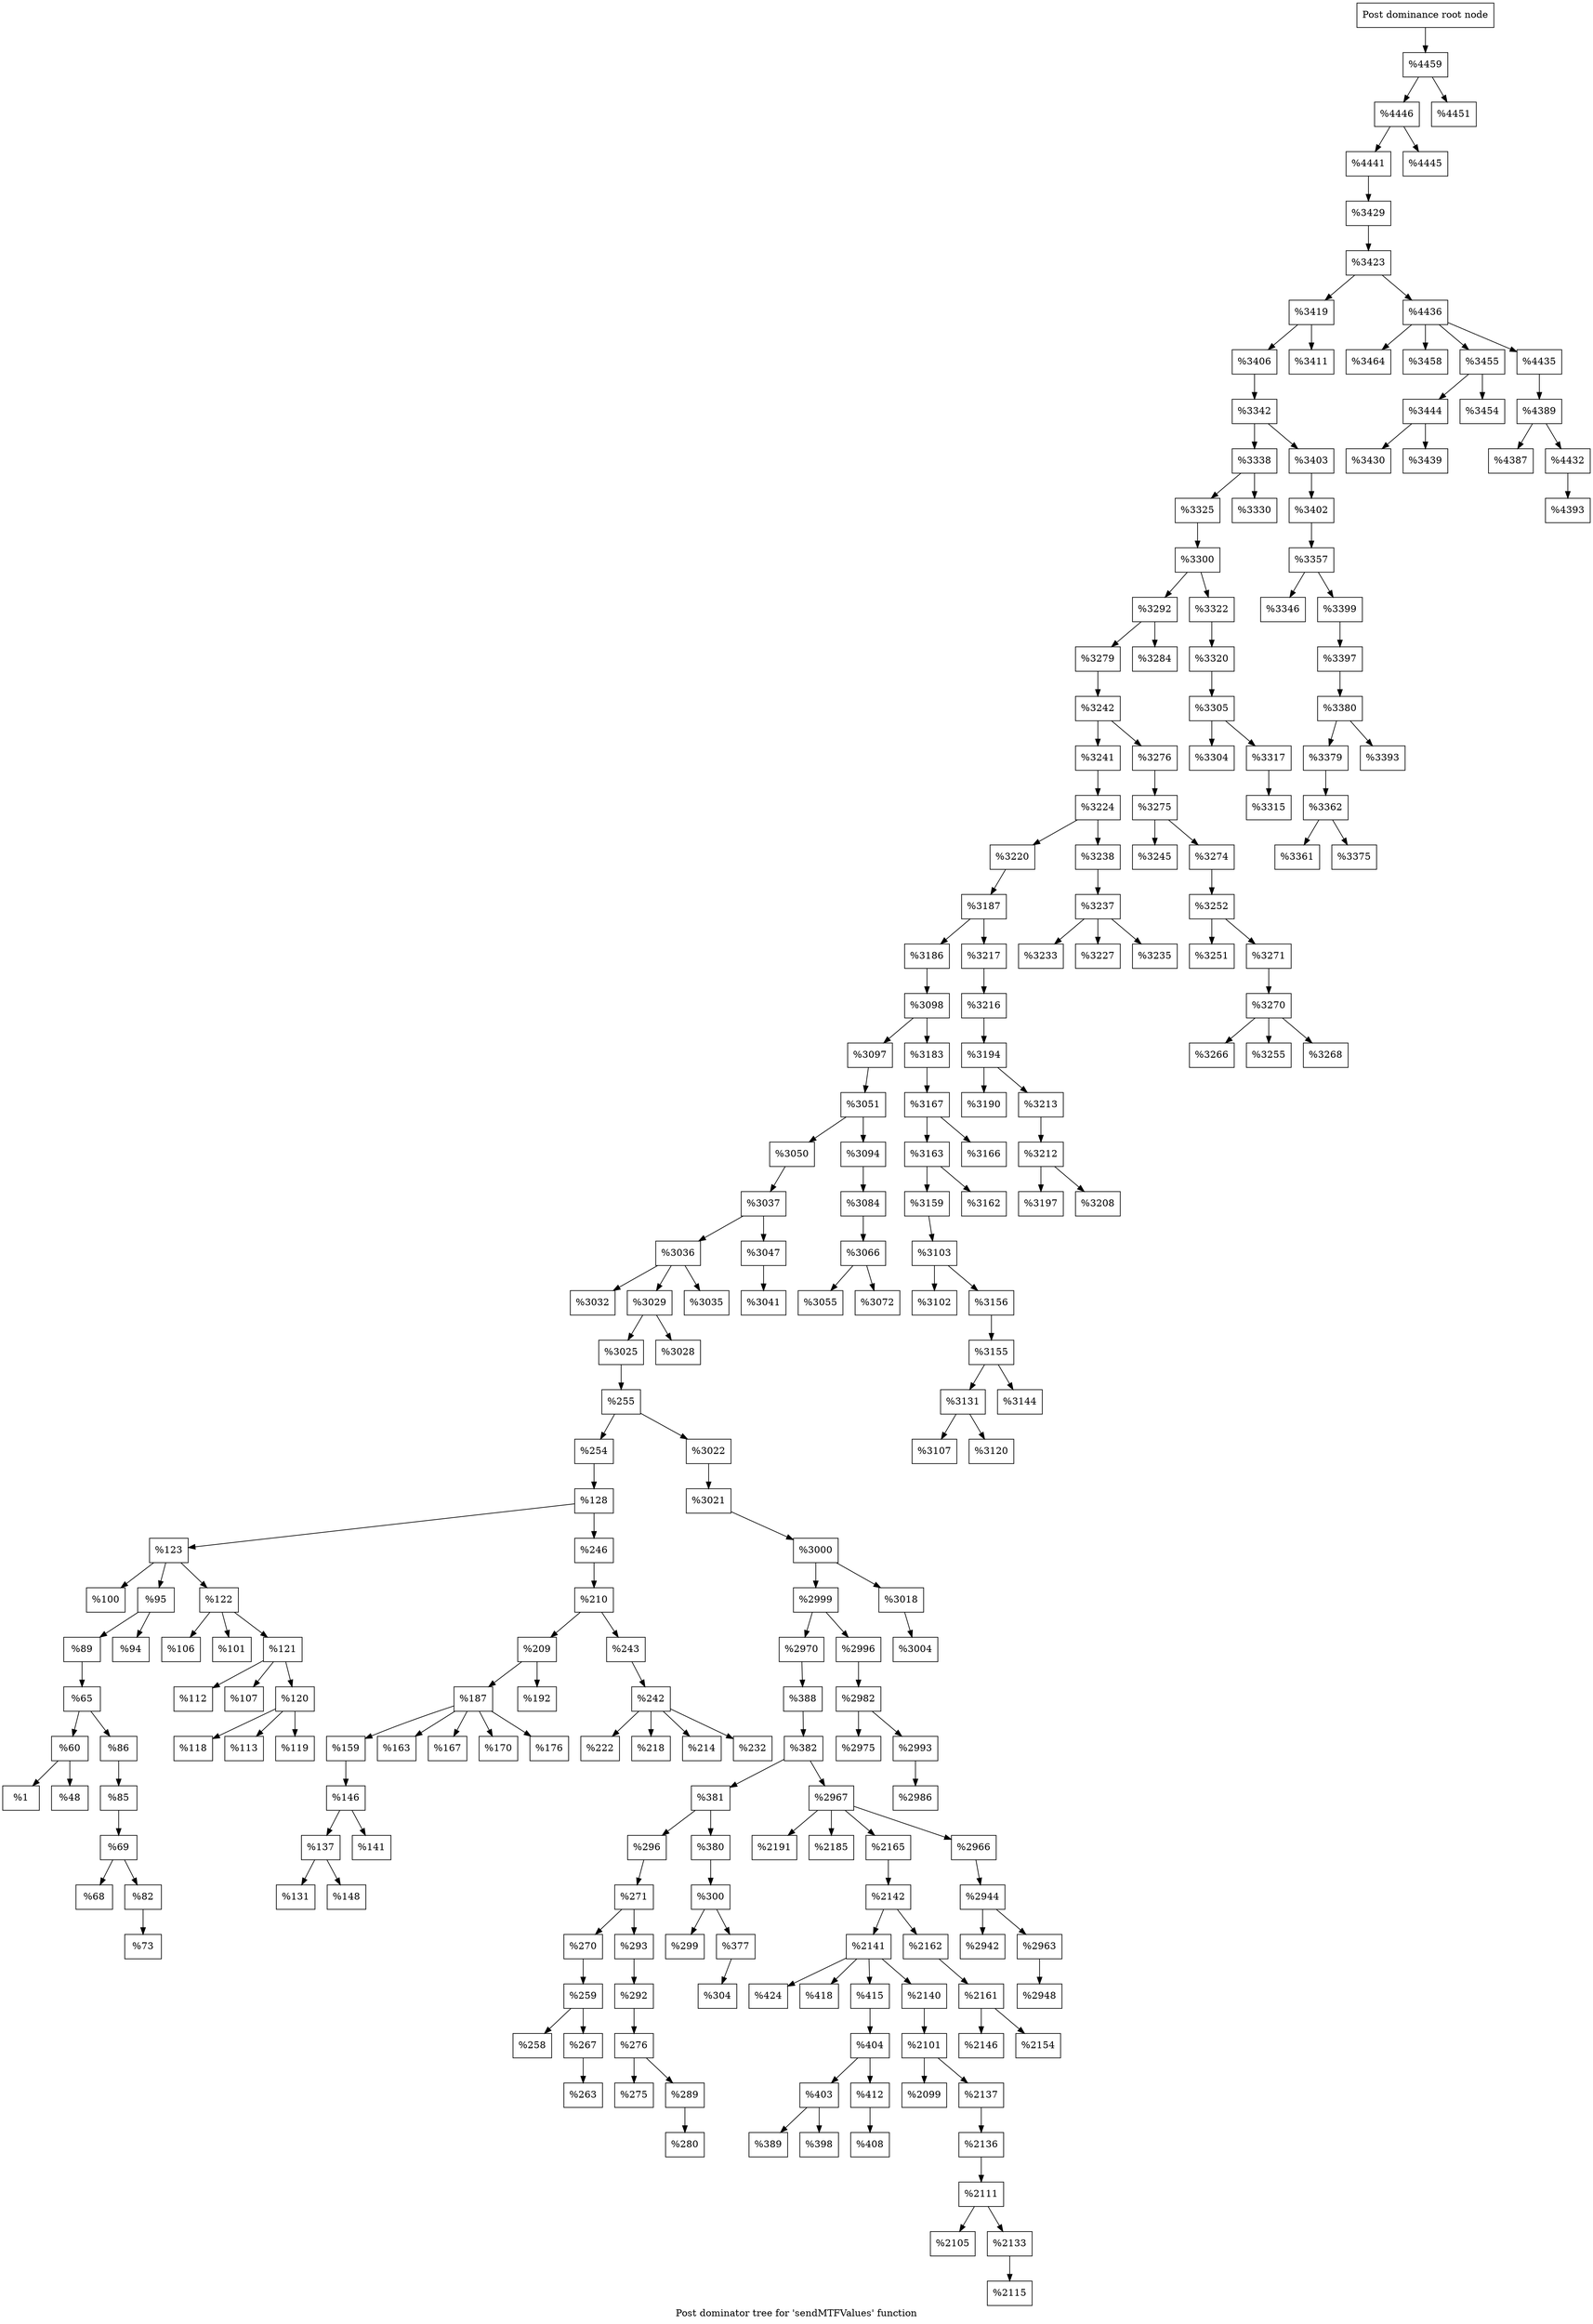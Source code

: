 digraph "Post dominator tree for 'sendMTFValues' function" {
	label="Post dominator tree for 'sendMTFValues' function";

	Node0x12b4a40 [shape=record,label="{Post dominance root node}"];
	Node0x12b4a40 -> Node0x11e4950;
	Node0x11e4950 [shape=record,label="{%4459}"];
	Node0x11e4950 -> Node0x10568f0;
	Node0x11e4950 -> Node0x10b2a50;
	Node0x10568f0 [shape=record,label="{%4446}"];
	Node0x10568f0 -> Node0x101e360;
	Node0x10568f0 -> Node0x12a1ac0;
	Node0x101e360 [shape=record,label="{%4441}"];
	Node0x101e360 -> Node0x1028ea0;
	Node0x1028ea0 [shape=record,label="{%3429}"];
	Node0x1028ea0 -> Node0x1002f60;
	Node0x1002f60 [shape=record,label="{%3423}"];
	Node0x1002f60 -> Node0x133eab0;
	Node0x1002f60 -> Node0x12d4650;
	Node0x133eab0 [shape=record,label="{%3419}"];
	Node0x133eab0 -> Node0x11f6fb0;
	Node0x133eab0 -> Node0x1343d20;
	Node0x11f6fb0 [shape=record,label="{%3406}"];
	Node0x11f6fb0 -> Node0x125d920;
	Node0x125d920 [shape=record,label="{%3342}"];
	Node0x125d920 -> Node0x1016640;
	Node0x125d920 -> Node0x12c0a80;
	Node0x1016640 [shape=record,label="{%3338}"];
	Node0x1016640 -> Node0x126dcc0;
	Node0x1016640 -> Node0x1268300;
	Node0x126dcc0 [shape=record,label="{%3325}"];
	Node0x126dcc0 -> Node0x1055000;
	Node0x1055000 [shape=record,label="{%3300}"];
	Node0x1055000 -> Node0x1287170;
	Node0x1055000 -> Node0x128f130;
	Node0x1287170 [shape=record,label="{%3292}"];
	Node0x1287170 -> Node0x12b4db0;
	Node0x1287170 -> Node0x10b8130;
	Node0x12b4db0 [shape=record,label="{%3279}"];
	Node0x12b4db0 -> Node0x12b31f0;
	Node0x12b31f0 [shape=record,label="{%3242}"];
	Node0x12b31f0 -> Node0x1028ff0;
	Node0x12b31f0 -> Node0x132c7f0;
	Node0x1028ff0 [shape=record,label="{%3241}"];
	Node0x1028ff0 -> Node0x1053a00;
	Node0x1053a00 [shape=record,label="{%3224}"];
	Node0x1053a00 -> Node0x12b22b0;
	Node0x1053a00 -> Node0x10015e0;
	Node0x12b22b0 [shape=record,label="{%3220}"];
	Node0x12b22b0 -> Node0xfd8520;
	Node0xfd8520 [shape=record,label="{%3187}"];
	Node0xfd8520 -> Node0x126ee00;
	Node0xfd8520 -> Node0xff68a0;
	Node0x126ee00 [shape=record,label="{%3186}"];
	Node0x126ee00 -> Node0x133a610;
	Node0x133a610 [shape=record,label="{%3098}"];
	Node0x133a610 -> Node0x10548d0;
	Node0x133a610 -> Node0x133ef60;
	Node0x10548d0 [shape=record,label="{%3097}"];
	Node0x10548d0 -> Node0x10f6560;
	Node0x10f6560 [shape=record,label="{%3051}"];
	Node0x10f6560 -> Node0x12be240;
	Node0x10f6560 -> Node0x1346ac0;
	Node0x12be240 [shape=record,label="{%3050}"];
	Node0x12be240 -> Node0x1326080;
	Node0x1326080 [shape=record,label="{%3037}"];
	Node0x1326080 -> Node0x129f840;
	Node0x1326080 -> Node0x12bbc40;
	Node0x129f840 [shape=record,label="{%3036}"];
	Node0x129f840 -> Node0x1290250;
	Node0x129f840 -> Node0x1291c40;
	Node0x129f840 -> Node0x12ba130;
	Node0x1290250 [shape=record,label="{%3032}"];
	Node0x1291c40 [shape=record,label="{%3029}"];
	Node0x1291c40 -> Node0x12a7070;
	Node0x1291c40 -> Node0x12881b0;
	Node0x12a7070 [shape=record,label="{%3025}"];
	Node0x12a7070 -> Node0x119b440;
	Node0x119b440 [shape=record,label="{%255}"];
	Node0x119b440 -> Node0x10e60c0;
	Node0x119b440 -> Node0x12b4740;
	Node0x10e60c0 [shape=record,label="{%254}"];
	Node0x10e60c0 -> Node0x129c9d0;
	Node0x129c9d0 [shape=record,label="{%128}"];
	Node0x129c9d0 -> Node0x1292540;
	Node0x129c9d0 -> Node0x12aee10;
	Node0x1292540 [shape=record,label="{%123}"];
	Node0x1292540 -> Node0x1344050;
	Node0x1292540 -> Node0x10dac40;
	Node0x1292540 -> Node0x12933e0;
	Node0x1344050 [shape=record,label="{%100}"];
	Node0x10dac40 [shape=record,label="{%95}"];
	Node0x10dac40 -> Node0x129f270;
	Node0x10dac40 -> Node0x128c810;
	Node0x129f270 [shape=record,label="{%89}"];
	Node0x129f270 -> Node0x1240060;
	Node0x1240060 [shape=record,label="{%65}"];
	Node0x1240060 -> Node0x12b21e0;
	Node0x1240060 -> Node0x129f3a0;
	Node0x12b21e0 [shape=record,label="{%60}"];
	Node0x12b21e0 -> Node0x11eab30;
	Node0x12b21e0 -> Node0x12b5620;
	Node0x11eab30 [shape=record,label="{%1}"];
	Node0x12b5620 [shape=record,label="{%48}"];
	Node0x129f3a0 [shape=record,label="{%86}"];
	Node0x129f3a0 -> Node0x12ac230;
	Node0x12ac230 [shape=record,label="{%85}"];
	Node0x12ac230 -> Node0x12a7760;
	Node0x12a7760 [shape=record,label="{%69}"];
	Node0x12a7760 -> Node0x12ada70;
	Node0x12a7760 -> Node0x12be370;
	Node0x12ada70 [shape=record,label="{%68}"];
	Node0x12be370 [shape=record,label="{%82}"];
	Node0x12be370 -> Node0x1333c00;
	Node0x1333c00 [shape=record,label="{%73}"];
	Node0x128c810 [shape=record,label="{%94}"];
	Node0x12933e0 [shape=record,label="{%122}"];
	Node0x12933e0 -> Node0x123dfc0;
	Node0x12933e0 -> Node0x11fe7d0;
	Node0x12933e0 -> Node0x1349c40;
	Node0x123dfc0 [shape=record,label="{%106}"];
	Node0x11fe7d0 [shape=record,label="{%101}"];
	Node0x1349c40 [shape=record,label="{%121}"];
	Node0x1349c40 -> Node0x129aa90;
	Node0x1349c40 -> Node0x133e280;
	Node0x1349c40 -> Node0x127b420;
	Node0x129aa90 [shape=record,label="{%112}"];
	Node0x133e280 [shape=record,label="{%107}"];
	Node0x127b420 [shape=record,label="{%120}"];
	Node0x127b420 -> Node0x1258180;
	Node0x127b420 -> Node0x122d9a0;
	Node0x127b420 -> Node0x1264790;
	Node0x1258180 [shape=record,label="{%118}"];
	Node0x122d9a0 [shape=record,label="{%113}"];
	Node0x1264790 [shape=record,label="{%119}"];
	Node0x12aee10 [shape=record,label="{%246}"];
	Node0x12aee10 -> Node0x1055e30;
	Node0x1055e30 [shape=record,label="{%210}"];
	Node0x1055e30 -> Node0x10e4f60;
	Node0x1055e30 -> Node0x1210800;
	Node0x10e4f60 [shape=record,label="{%209}"];
	Node0x10e4f60 -> Node0x12a09d0;
	Node0x10e4f60 -> Node0x12d5690;
	Node0x12a09d0 [shape=record,label="{%187}"];
	Node0x12a09d0 -> Node0x12be670;
	Node0x12a09d0 -> Node0x12bdbe0;
	Node0x12a09d0 -> Node0x134e6e0;
	Node0x12a09d0 -> Node0x1046420;
	Node0x12a09d0 -> Node0x124d750;
	Node0x12be670 [shape=record,label="{%159}"];
	Node0x12be670 -> Node0x1327910;
	Node0x1327910 [shape=record,label="{%146}"];
	Node0x1327910 -> Node0x10e8c30;
	Node0x1327910 -> Node0x128d400;
	Node0x10e8c30 [shape=record,label="{%137}"];
	Node0x10e8c30 -> Node0x12b6d70;
	Node0x10e8c30 -> Node0x119dda0;
	Node0x12b6d70 [shape=record,label="{%131}"];
	Node0x119dda0 [shape=record,label="{%148}"];
	Node0x128d400 [shape=record,label="{%141}"];
	Node0x12bdbe0 [shape=record,label="{%163}"];
	Node0x134e6e0 [shape=record,label="{%167}"];
	Node0x1046420 [shape=record,label="{%170}"];
	Node0x124d750 [shape=record,label="{%176}"];
	Node0x12d5690 [shape=record,label="{%192}"];
	Node0x1210800 [shape=record,label="{%243}"];
	Node0x1210800 -> Node0x10f1fe0;
	Node0x10f1fe0 [shape=record,label="{%242}"];
	Node0x10f1fe0 -> Node0x134c1a0;
	Node0x10f1fe0 -> Node0x12b8000;
	Node0x10f1fe0 -> Node0x1252590;
	Node0x10f1fe0 -> Node0x1246160;
	Node0x134c1a0 [shape=record,label="{%222}"];
	Node0x12b8000 [shape=record,label="{%218}"];
	Node0x1252590 [shape=record,label="{%214}"];
	Node0x1246160 [shape=record,label="{%232}"];
	Node0x12b4740 [shape=record,label="{%3022}"];
	Node0x12b4740 -> Node0x12afc60;
	Node0x12afc60 [shape=record,label="{%3021}"];
	Node0x12afc60 -> Node0x13196f0;
	Node0x13196f0 [shape=record,label="{%3000}"];
	Node0x13196f0 -> Node0x1252780;
	Node0x13196f0 -> Node0x12632e0;
	Node0x1252780 [shape=record,label="{%2999}"];
	Node0x1252780 -> Node0x13356b0;
	Node0x1252780 -> Node0x1335f90;
	Node0x13356b0 [shape=record,label="{%2970}"];
	Node0x13356b0 -> Node0x11ebe20;
	Node0x11ebe20 [shape=record,label="{%388}"];
	Node0x11ebe20 -> Node0x133ec00;
	Node0x133ec00 [shape=record,label="{%382}"];
	Node0x133ec00 -> Node0x124aea0;
	Node0x133ec00 -> Node0x10b0790;
	Node0x124aea0 [shape=record,label="{%381}"];
	Node0x124aea0 -> Node0xff6c80;
	Node0x124aea0 -> Node0x12b4ee0;
	Node0xff6c80 [shape=record,label="{%296}"];
	Node0xff6c80 -> Node0x1052dc0;
	Node0x1052dc0 [shape=record,label="{%271}"];
	Node0x1052dc0 -> Node0x12a9260;
	Node0x1052dc0 -> Node0x12a7140;
	Node0x12a9260 [shape=record,label="{%270}"];
	Node0x12a9260 -> Node0x1327b10;
	Node0x1327b10 [shape=record,label="{%259}"];
	Node0x1327b10 -> Node0x1291dd0;
	Node0x1327b10 -> Node0x133e160;
	Node0x1291dd0 [shape=record,label="{%258}"];
	Node0x133e160 [shape=record,label="{%267}"];
	Node0x133e160 -> Node0x10e1fb0;
	Node0x10e1fb0 [shape=record,label="{%263}"];
	Node0x12a7140 [shape=record,label="{%293}"];
	Node0x12a7140 -> Node0x10ec050;
	Node0x10ec050 [shape=record,label="{%292}"];
	Node0x10ec050 -> Node0x1292000;
	Node0x1292000 [shape=record,label="{%276}"];
	Node0x1292000 -> Node0x12aab20;
	Node0x1292000 -> Node0x1050ee0;
	Node0x12aab20 [shape=record,label="{%275}"];
	Node0x1050ee0 [shape=record,label="{%289}"];
	Node0x1050ee0 -> Node0x12f06d0;
	Node0x12f06d0 [shape=record,label="{%280}"];
	Node0x12b4ee0 [shape=record,label="{%380}"];
	Node0x12b4ee0 -> Node0x12b8e70;
	Node0x12b8e70 [shape=record,label="{%300}"];
	Node0x12b8e70 -> Node0x1349dc0;
	Node0x12b8e70 -> Node0x12aef60;
	Node0x1349dc0 [shape=record,label="{%299}"];
	Node0x12aef60 [shape=record,label="{%377}"];
	Node0x12aef60 -> Node0x10d35e0;
	Node0x10d35e0 [shape=record,label="{%304}"];
	Node0x10b0790 [shape=record,label="{%2967}"];
	Node0x10b0790 -> Node0x1285ab0;
	Node0x10b0790 -> Node0x10e8380;
	Node0x10b0790 -> Node0x12d1a40;
	Node0x10b0790 -> Node0x12236e0;
	Node0x1285ab0 [shape=record,label="{%2191}"];
	Node0x10e8380 [shape=record,label="{%2185}"];
	Node0x12d1a40 [shape=record,label="{%2165}"];
	Node0x12d1a40 -> Node0x124efc0;
	Node0x124efc0 [shape=record,label="{%2142}"];
	Node0x124efc0 -> Node0x10ee310;
	Node0x124efc0 -> Node0x12b5770;
	Node0x10ee310 [shape=record,label="{%2141}"];
	Node0x10ee310 -> Node0x11dc670;
	Node0x10ee310 -> Node0x12a6000;
	Node0x10ee310 -> Node0x123c020;
	Node0x10ee310 -> Node0x12bd0c0;
	Node0x11dc670 [shape=record,label="{%424}"];
	Node0x12a6000 [shape=record,label="{%418}"];
	Node0x123c020 [shape=record,label="{%415}"];
	Node0x123c020 -> Node0x129cfe0;
	Node0x129cfe0 [shape=record,label="{%404}"];
	Node0x129cfe0 -> Node0x11eec20;
	Node0x129cfe0 -> Node0x127d1a0;
	Node0x11eec20 [shape=record,label="{%403}"];
	Node0x11eec20 -> Node0x120ce20;
	Node0x11eec20 -> Node0x10e9d90;
	Node0x120ce20 [shape=record,label="{%389}"];
	Node0x10e9d90 [shape=record,label="{%398}"];
	Node0x127d1a0 [shape=record,label="{%412}"];
	Node0x127d1a0 -> Node0x129e780;
	Node0x129e780 [shape=record,label="{%408}"];
	Node0x12bd0c0 [shape=record,label="{%2140}"];
	Node0x12bd0c0 -> Node0x12b0f30;
	Node0x12b0f30 [shape=record,label="{%2101}"];
	Node0x12b0f30 -> Node0x1259a30;
	Node0x12b0f30 -> Node0x12b6a10;
	Node0x1259a30 [shape=record,label="{%2099}"];
	Node0x12b6a10 [shape=record,label="{%2137}"];
	Node0x12b6a10 -> Node0x11a3770;
	Node0x11a3770 [shape=record,label="{%2136}"];
	Node0x11a3770 -> Node0x12ba8c0;
	Node0x12ba8c0 [shape=record,label="{%2111}"];
	Node0x12ba8c0 -> Node0x1107080;
	Node0x12ba8c0 -> Node0x1032850;
	Node0x1107080 [shape=record,label="{%2105}"];
	Node0x1032850 [shape=record,label="{%2133}"];
	Node0x1032850 -> Node0x13447b0;
	Node0x13447b0 [shape=record,label="{%2115}"];
	Node0x12b5770 [shape=record,label="{%2162}"];
	Node0x12b5770 -> Node0x11975c0;
	Node0x11975c0 [shape=record,label="{%2161}"];
	Node0x11975c0 -> Node0x134f880;
	Node0x11975c0 -> Node0x12b7420;
	Node0x134f880 [shape=record,label="{%2146}"];
	Node0x12b7420 [shape=record,label="{%2154}"];
	Node0x12236e0 [shape=record,label="{%2966}"];
	Node0x12236e0 -> Node0x12959e0;
	Node0x12959e0 [shape=record,label="{%2944}"];
	Node0x12959e0 -> Node0x12aac70;
	Node0x12959e0 -> Node0x12d8540;
	Node0x12aac70 [shape=record,label="{%2942}"];
	Node0x12d8540 [shape=record,label="{%2963}"];
	Node0x12d8540 -> Node0x10b21a0;
	Node0x10b21a0 [shape=record,label="{%2948}"];
	Node0x1335f90 [shape=record,label="{%2996}"];
	Node0x1335f90 -> Node0x10b3300;
	Node0x10b3300 [shape=record,label="{%2982}"];
	Node0x10b3300 -> Node0x1314a10;
	Node0x10b3300 -> Node0x12b2df0;
	Node0x1314a10 [shape=record,label="{%2975}"];
	Node0x12b2df0 [shape=record,label="{%2993}"];
	Node0x12b2df0 -> Node0x1252910;
	Node0x1252910 [shape=record,label="{%2986}"];
	Node0x12632e0 [shape=record,label="{%3018}"];
	Node0x12632e0 -> Node0x12957d0;
	Node0x12957d0 [shape=record,label="{%3004}"];
	Node0x12881b0 [shape=record,label="{%3028}"];
	Node0x12ba130 [shape=record,label="{%3035}"];
	Node0x12bbc40 [shape=record,label="{%3047}"];
	Node0x12bbc40 -> Node0x13326f0;
	Node0x13326f0 [shape=record,label="{%3041}"];
	Node0x1346ac0 [shape=record,label="{%3094}"];
	Node0x1346ac0 -> Node0x1325a90;
	Node0x1325a90 [shape=record,label="{%3084}"];
	Node0x1325a90 -> Node0x12a9410;
	Node0x12a9410 [shape=record,label="{%3066}"];
	Node0x12a9410 -> Node0x132dbe0;
	Node0x12a9410 -> Node0x12b6250;
	Node0x132dbe0 [shape=record,label="{%3055}"];
	Node0x12b6250 [shape=record,label="{%3072}"];
	Node0x133ef60 [shape=record,label="{%3183}"];
	Node0x133ef60 -> Node0x12b91b0;
	Node0x12b91b0 [shape=record,label="{%3167}"];
	Node0x12b91b0 -> Node0x119ed40;
	Node0x12b91b0 -> Node0x129e870;
	Node0x119ed40 [shape=record,label="{%3163}"];
	Node0x119ed40 -> Node0x12b6e40;
	Node0x119ed40 -> Node0xff54b0;
	Node0x12b6e40 [shape=record,label="{%3159}"];
	Node0x12b6e40 -> Node0x10dc1d0;
	Node0x10dc1d0 [shape=record,label="{%3103}"];
	Node0x10dc1d0 -> Node0x10545d0;
	Node0x10dc1d0 -> Node0x12779d0;
	Node0x10545d0 [shape=record,label="{%3102}"];
	Node0x12779d0 [shape=record,label="{%3156}"];
	Node0x12779d0 -> Node0x129ec60;
	Node0x129ec60 [shape=record,label="{%3155}"];
	Node0x129ec60 -> Node0x1346630;
	Node0x129ec60 -> Node0x119c4a0;
	Node0x1346630 [shape=record,label="{%3131}"];
	Node0x1346630 -> Node0x10b18f0;
	Node0x1346630 -> Node0x12b12c0;
	Node0x10b18f0 [shape=record,label="{%3107}"];
	Node0x12b12c0 [shape=record,label="{%3120}"];
	Node0x119c4a0 [shape=record,label="{%3144}"];
	Node0xff54b0 [shape=record,label="{%3162}"];
	Node0x129e870 [shape=record,label="{%3166}"];
	Node0xff68a0 [shape=record,label="{%3217}"];
	Node0xff68a0 -> Node0x1286df0;
	Node0x1286df0 [shape=record,label="{%3216}"];
	Node0x1286df0 -> Node0x1313c30;
	Node0x1313c30 [shape=record,label="{%3194}"];
	Node0x1313c30 -> Node0x1324370;
	Node0x1313c30 -> Node0x133b790;
	Node0x1324370 [shape=record,label="{%3190}"];
	Node0x133b790 [shape=record,label="{%3213}"];
	Node0x133b790 -> Node0x1286050;
	Node0x1286050 [shape=record,label="{%3212}"];
	Node0x1286050 -> Node0x1065360;
	Node0x1286050 -> Node0x12e6060;
	Node0x1065360 [shape=record,label="{%3197}"];
	Node0x12e6060 [shape=record,label="{%3208}"];
	Node0x10015e0 [shape=record,label="{%3238}"];
	Node0x10015e0 -> Node0x12b27f0;
	Node0x12b27f0 [shape=record,label="{%3237}"];
	Node0x12b27f0 -> Node0x1050470;
	Node0x12b27f0 -> Node0x12689a0;
	Node0x12b27f0 -> Node0x1347410;
	Node0x1050470 [shape=record,label="{%3233}"];
	Node0x12689a0 [shape=record,label="{%3227}"];
	Node0x1347410 [shape=record,label="{%3235}"];
	Node0x132c7f0 [shape=record,label="{%3276}"];
	Node0x132c7f0 -> Node0x1294c50;
	Node0x1294c50 [shape=record,label="{%3275}"];
	Node0x1294c50 -> Node0x13274a0;
	Node0x1294c50 -> Node0x11e36e0;
	Node0x13274a0 [shape=record,label="{%3245}"];
	Node0x11e36e0 [shape=record,label="{%3274}"];
	Node0x11e36e0 -> Node0x11d3d60;
	Node0x11d3d60 [shape=record,label="{%3252}"];
	Node0x11d3d60 -> Node0x10035a0;
	Node0x11d3d60 -> Node0x1327560;
	Node0x10035a0 [shape=record,label="{%3251}"];
	Node0x1327560 [shape=record,label="{%3271}"];
	Node0x1327560 -> Node0x1327bd0;
	Node0x1327bd0 [shape=record,label="{%3270}"];
	Node0x1327bd0 -> Node0x127ce60;
	Node0x1327bd0 -> Node0x1335a60;
	Node0x1327bd0 -> Node0x11e4520;
	Node0x127ce60 [shape=record,label="{%3266}"];
	Node0x1335a60 [shape=record,label="{%3255}"];
	Node0x11e4520 [shape=record,label="{%3268}"];
	Node0x10b8130 [shape=record,label="{%3284}"];
	Node0x128f130 [shape=record,label="{%3322}"];
	Node0x128f130 -> Node0x12b3910;
	Node0x12b3910 [shape=record,label="{%3320}"];
	Node0x12b3910 -> Node0x12a3b50;
	Node0x12a3b50 [shape=record,label="{%3305}"];
	Node0x12a3b50 -> Node0x12687b0;
	Node0x12a3b50 -> Node0x12ad370;
	Node0x12687b0 [shape=record,label="{%3304}"];
	Node0x12ad370 [shape=record,label="{%3317}"];
	Node0x12ad370 -> Node0x12ae7c0;
	Node0x12ae7c0 [shape=record,label="{%3315}"];
	Node0x1268300 [shape=record,label="{%3330}"];
	Node0x12c0a80 [shape=record,label="{%3403}"];
	Node0x12c0a80 -> Node0x13246c0;
	Node0x13246c0 [shape=record,label="{%3402}"];
	Node0x13246c0 -> Node0x123c590;
	Node0x123c590 [shape=record,label="{%3357}"];
	Node0x123c590 -> Node0x10dd070;
	Node0x123c590 -> Node0x12bc4c0;
	Node0x10dd070 [shape=record,label="{%3346}"];
	Node0x12bc4c0 [shape=record,label="{%3399}"];
	Node0x12bc4c0 -> Node0x10d8000;
	Node0x10d8000 [shape=record,label="{%3397}"];
	Node0x10d8000 -> Node0x12c8340;
	Node0x12c8340 [shape=record,label="{%3380}"];
	Node0x12c8340 -> Node0x1279650;
	Node0x12c8340 -> Node0x11e4ad0;
	Node0x1279650 [shape=record,label="{%3379}"];
	Node0x1279650 -> Node0x126f490;
	Node0x126f490 [shape=record,label="{%3362}"];
	Node0x126f490 -> Node0x1264e70;
	Node0x126f490 -> Node0x12ba560;
	Node0x1264e70 [shape=record,label="{%3361}"];
	Node0x12ba560 [shape=record,label="{%3375}"];
	Node0x11e4ad0 [shape=record,label="{%3393}"];
	Node0x1343d20 [shape=record,label="{%3411}"];
	Node0x12d4650 [shape=record,label="{%4436}"];
	Node0x12d4650 -> Node0x1299bc0;
	Node0x12d4650 -> Node0x11a1a50;
	Node0x12d4650 -> Node0x10d1ce0;
	Node0x12d4650 -> Node0xfd6470;
	Node0x1299bc0 [shape=record,label="{%3464}"];
	Node0x11a1a50 [shape=record,label="{%3458}"];
	Node0x10d1ce0 [shape=record,label="{%3455}"];
	Node0x10d1ce0 -> Node0x11ec350;
	Node0x10d1ce0 -> Node0x10eebc0;
	Node0x11ec350 [shape=record,label="{%3444}"];
	Node0x11ec350 -> Node0x12b66b0;
	Node0x11ec350 -> Node0x1245ef0;
	Node0x12b66b0 [shape=record,label="{%3430}"];
	Node0x1245ef0 [shape=record,label="{%3439}"];
	Node0x10eebc0 [shape=record,label="{%3454}"];
	Node0xfd6470 [shape=record,label="{%4435}"];
	Node0xfd6470 -> Node0x13489e0;
	Node0x13489e0 [shape=record,label="{%4389}"];
	Node0x13489e0 -> Node0x132e7b0;
	Node0x13489e0 -> Node0x126f990;
	Node0x132e7b0 [shape=record,label="{%4387}"];
	Node0x126f990 [shape=record,label="{%4432}"];
	Node0x126f990 -> Node0x1267d00;
	Node0x1267d00 [shape=record,label="{%4393}"];
	Node0x12a1ac0 [shape=record,label="{%4445}"];
	Node0x10b2a50 [shape=record,label="{%4451}"];
}
